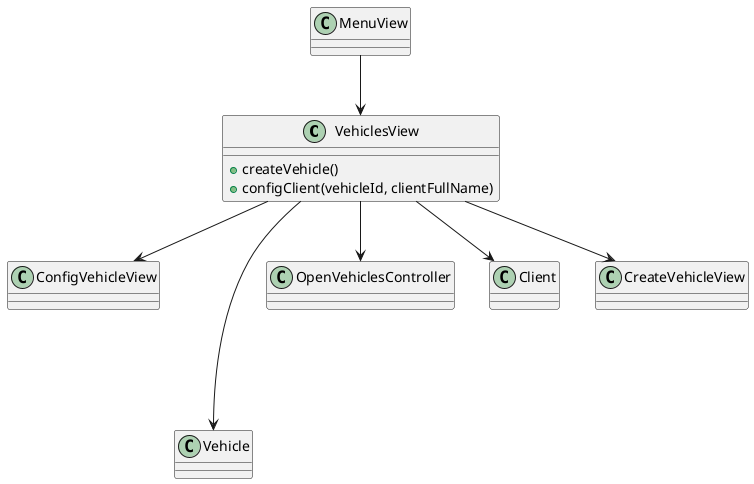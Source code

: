 @startuml
	class VehiclesView {
	+createVehicle()
	+configClient(vehicleId, clientFullName)
	}

	VehiclesView --> ConfigVehicleView
	VehiclesView ----> Vehicle
	VehiclesView --> OpenVehiclesController
	MenuView --> VehiclesView
	VehiclesView --> Client
	VehiclesView --> CreateVehicleView
@enduml